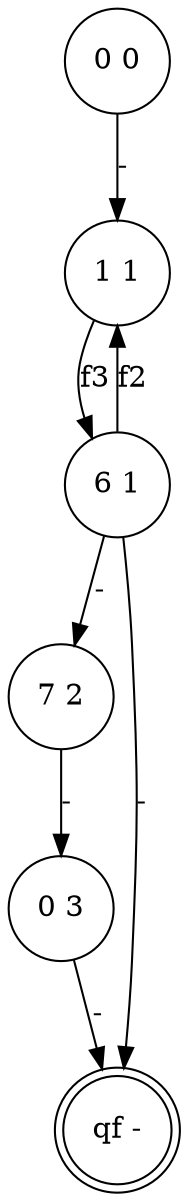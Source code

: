 digraph 1 {
	"1 1" [shape=circle]
	"6 1" [shape=circle]
	"7 2" [shape=circle]
	"0 3" [shape=circle]
	"qf -" [shape=doublecircle]
	"0 0" [shape=circle]
	"0 0" -> "1 1" [label="-"]
	"1 1" -> "6 1" [label=f3]
	"6 1" -> "7 2" [label="-"]
	"7 2" -> "0 3" [label="-"]
	"6 1" -> "1 1" [label=f2]
	"6 1" -> "qf -" [label="-"]
	"0 3" -> "qf -" [label="-"]
}
